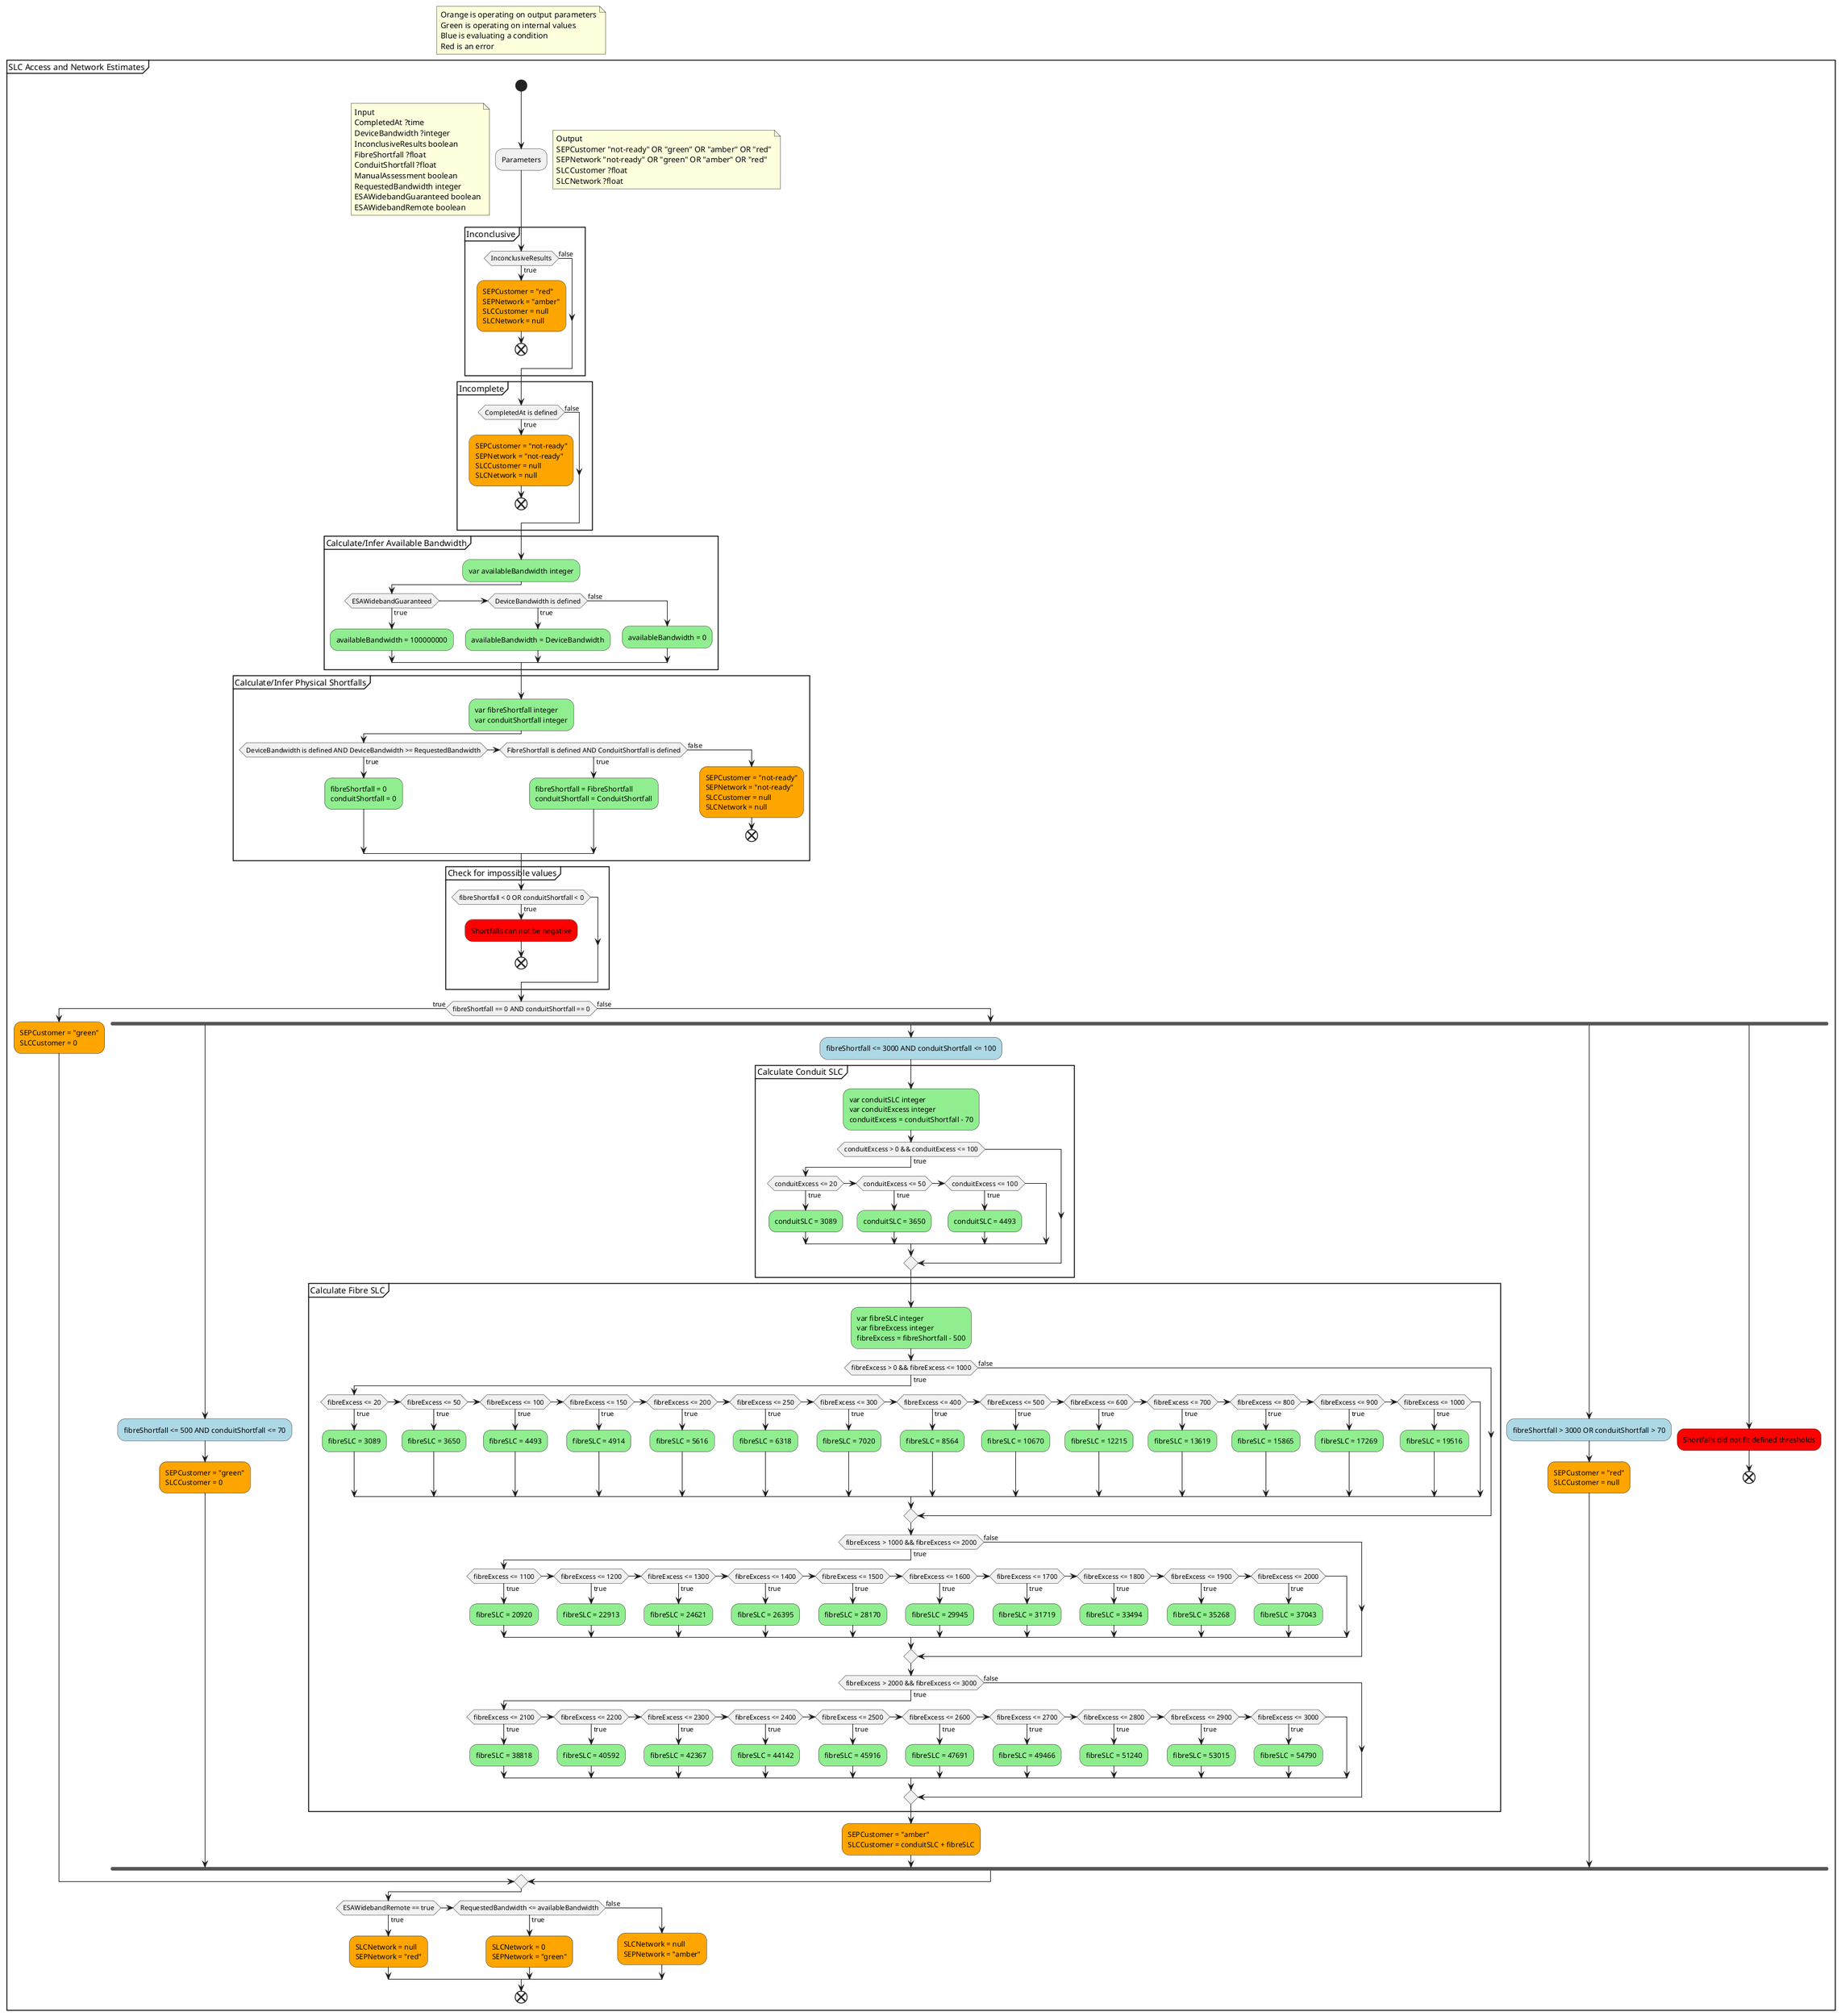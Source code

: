@startuml

skinparam MovingData_DocumentType InputOutputProcessV1

floating note
  Orange is operating on output parameters
  Green is operating on internal values
  Blue is evaluating a condition
  Red is an error
endnote

partition "SLC Access and Network Estimates" {
  start

  :Parameters;

  note left
      Input
      CompletedAt ?time
      DeviceBandwidth ?integer
      InconclusiveResults boolean
      FibreShortfall ?float
      ConduitShortfall ?float
      ManualAssessment boolean
      RequestedBandwidth integer
      ESAWidebandGuaranteed boolean
      ESAWidebandRemote boolean
  endnote
  note right
      Output
      SEPCustomer "not-ready" OR "green" OR "amber" OR "red"
      SEPNetwork "not-ready" OR "green" OR "amber" OR "red"
      SLCCustomer ?float
      SLCNetwork ?float
  endnote

  partition "Inconclusive" {
    if (InconclusiveResults) then (true)
      #Orange:SEPCustomer = "red"
      SEPNetwork = "amber"
      SLCCustomer = null
      SLCNetwork = null;

      end
    else (false)
    endif
  }
  partition "Incomplete" {
    if (CompletedAt is defined) then (true)
      #Orange:SEPCustomer = "not-ready"
      SEPNetwork = "not-ready"
      SLCCustomer = null
      SLCNetwork = null;

      end
    else (false)
    endif
  }
  partition "Calculate/Infer Available Bandwidth" {
    #LightGreen:var availableBandwidth integer;

    if (ESAWidebandGuaranteed) then (true)
      #LightGreen:availableBandwidth = 100000000;
    else if (DeviceBandwidth is defined) then (true)
      #LightGreen:availableBandwidth = DeviceBandwidth;
    else (false)
      #LightGreen:availableBandwidth = 0;
    endif
  }
  partition "Calculate/Infer Physical Shortfalls" {
    #LightGreen:var fibreShortfall integer
    var conduitShortfall integer;

    if (DeviceBandwidth is defined AND DeviceBandwidth >= RequestedBandwidth) then (true)
      #LightGreen:fibreShortfall = 0
      conduitShortfall = 0;
    else if (FibreShortfall is defined AND ConduitShortfall is defined) then (true)
      #LightGreen:fibreShortfall = FibreShortfall
      conduitShortfall = ConduitShortfall;
    else (false)
      #Orange:SEPCustomer = "not-ready"
      SEPNetwork = "not-ready"
      SLCCustomer = null
      SLCNetwork = null;

      end
    endif
  }
  partition "Check for impossible values" {
    if (fibreShortfall < 0 OR conduitShortfall < 0) then (true)
      #Red:Shortfalls can not be negative;

      end
    endif
  }

  if (fibreShortfall == 0 AND conduitShortfall == 0) then (true)
    #Orange:SEPCustomer = "green"
    SLCCustomer = 0;
  else (false)
    fork
      #LightBlue:fibreShortfall <= 500 AND conduitShortfall <= 70;
      #Orange:SEPCustomer = "green"
      SLCCustomer = 0;
    forkagain
      #LightBlue:fibreShortfall <= 3000 AND conduitShortfall <= 100;

      partition "Calculate Conduit SLC" {
        #LightGreen:var conduitSLC integer
        var conduitExcess integer
        conduitExcess = conduitShortfall - 70;

        if (conduitExcess > 0 && conduitExcess <= 100) then (true)
          if (conduitExcess <= 20) then (true)
            #LightGreen:conduitSLC = 3089;
          else if (conduitExcess <= 50) then (true)
            #LightGreen:conduitSLC = 3650;
          else if (conduitExcess <= 100) then (true)
            #LightGreen:conduitSLC = 4493;
          endif
        endif
      }
      partition "Calculate Fibre SLC" {
        #LightGreen:var fibreSLC integer
        var fibreExcess integer
        fibreExcess = fibreShortfall - 500;

        if (fibreExcess > 0 && fibreExcess <= 1000) then (true)
          if (fibreExcess <= 20) then (true)
            #LightGreen:fibreSLC = 3089;
          else if (fibreExcess <= 50) then (true)
            #LightGreen:fibreSLC = 3650;
          else if (fibreExcess <= 100) then (true)
            #LightGreen:fibreSLC = 4493;
          else if (fibreExcess <= 150) then (true)
            #LightGreen:fibreSLC = 4914;
          else if (fibreExcess <= 200) then (true)
            #LightGreen:fibreSLC = 5616;
          else if (fibreExcess <= 250) then (true)
            #LightGreen:fibreSLC = 6318;
          else if (fibreExcess <= 300) then (true)
            #LightGreen:fibreSLC = 7020;
          else if (fibreExcess <= 400) then (true)
            #LightGreen:fibreSLC = 8564;
          else if (fibreExcess <= 500) then (true)
            #LightGreen:fibreSLC = 10670;
          else if (fibreExcess <= 600) then (true)
            #LightGreen:fibreSLC = 12215;
          else if (fibreExcess <= 700) then (true)
            #LightGreen:fibreSLC = 13619;
          else if (fibreExcess <= 800) then (true)
            #LightGreen:fibreSLC = 15865;
          else if (fibreExcess <= 900) then (true)
            #LightGreen:fibreSLC = 17269;
          else if (fibreExcess <= 1000) then (true)
            #LightGreen:fibreSLC = 19516;
          endif
        else (false)
        endif
        if (fibreExcess > 1000 && fibreExcess <= 2000) then (true)
          if (fibreExcess <= 1100) then (true)
            #LightGreen:fibreSLC = 20920;
          else if (fibreExcess <= 1200) then (true)
            #LightGreen:fibreSLC = 22913;
          else if (fibreExcess <= 1300) then (true)
            #LightGreen:fibreSLC = 24621;
          else if (fibreExcess <= 1400) then (true)
            #LightGreen:fibreSLC = 26395;
          else if (fibreExcess <= 1500) then (true)
            #LightGreen:fibreSLC = 28170;
          else if (fibreExcess <= 1600) then (true)
            #LightGreen:fibreSLC = 29945;
          else if (fibreExcess <= 1700) then (true)
            #LightGreen:fibreSLC = 31719;
          else if (fibreExcess <= 1800) then (true)
            #LightGreen:fibreSLC = 33494;
          else if (fibreExcess <= 1900) then (true)
            #LightGreen:fibreSLC = 35268;
          else if (fibreExcess <= 2000) then (true)
            #LightGreen:fibreSLC = 37043;
          endif
        else (false)
        endif
        if (fibreExcess > 2000 && fibreExcess <= 3000) then (true)
          if (fibreExcess <= 2100) then (true)
            #LightGreen:fibreSLC = 38818;
          else if (fibreExcess <= 2200) then (true)
            #LightGreen:fibreSLC = 40592;
          else if (fibreExcess <= 2300) then (true)
            #LightGreen:fibreSLC = 42367;
          else if (fibreExcess <= 2400) then (true)
            #LightGreen:fibreSLC = 44142;
          else if (fibreExcess <= 2500) then (true)
            #LightGreen:fibreSLC = 45916;
          else if (fibreExcess <= 2600) then (true)
            #LightGreen:fibreSLC = 47691;
          else if (fibreExcess <= 2700) then (true)
            #LightGreen:fibreSLC = 49466;
          else if (fibreExcess <= 2800) then (true)
            #LightGreen:fibreSLC = 51240;
          else if (fibreExcess <= 2900) then (true)
            #LightGreen:fibreSLC = 53015;
          else if (fibreExcess <= 3000) then (true)
            #LightGreen:fibreSLC = 54790;
          endif
        else (false)
        endif
      }

      #Orange:SEPCustomer = "amber"
      SLCCustomer = conduitSLC + fibreSLC;
    forkagain
      #LightBlue:fibreShortfall > 3000 OR conduitShortfall > 70;
      #Orange:SEPCustomer = "red"
      SLCCustomer = null;
    forkagain
      #Red:Shortfalls did not fit defined thresholds;

      end
    endfork
  endif
  if (ESAWidebandRemote == true) then (true)
    #Orange:SLCNetwork = null
    SEPNetwork = "red";
  else if (RequestedBandwidth <= availableBandwidth) then (true)
    #Orange:SLCNetwork = 0
    SEPNetwork = "green";
  else (false)
    #Orange:SLCNetwork = null
    SEPNetwork = "amber";
  endif

  end
}

@enduml
